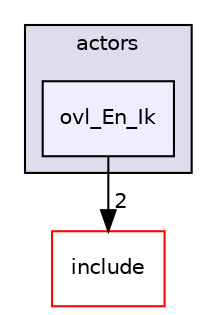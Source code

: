 digraph "src/overlays/actors/ovl_En_Ik" {
  compound=true
  node [ fontsize="10", fontname="Helvetica"];
  edge [ labelfontsize="10", labelfontname="Helvetica"];
  subgraph clusterdir_e93473484be31ce7bcb356bd643a22f8 {
    graph [ bgcolor="#ddddee", pencolor="black", label="actors" fontname="Helvetica", fontsize="10", URL="dir_e93473484be31ce7bcb356bd643a22f8.html"]
  dir_2ec3bc887bc98f2499f71862b5b8f802 [shape=box, label="ovl_En_Ik", style="filled", fillcolor="#eeeeff", pencolor="black", URL="dir_2ec3bc887bc98f2499f71862b5b8f802.html"];
  }
  dir_d44c64559bbebec7f509842c48db8b23 [shape=box label="include" fillcolor="white" style="filled" color="red" URL="dir_d44c64559bbebec7f509842c48db8b23.html"];
  dir_2ec3bc887bc98f2499f71862b5b8f802->dir_d44c64559bbebec7f509842c48db8b23 [headlabel="2", labeldistance=1.5 headhref="dir_000279_000000.html"];
}
